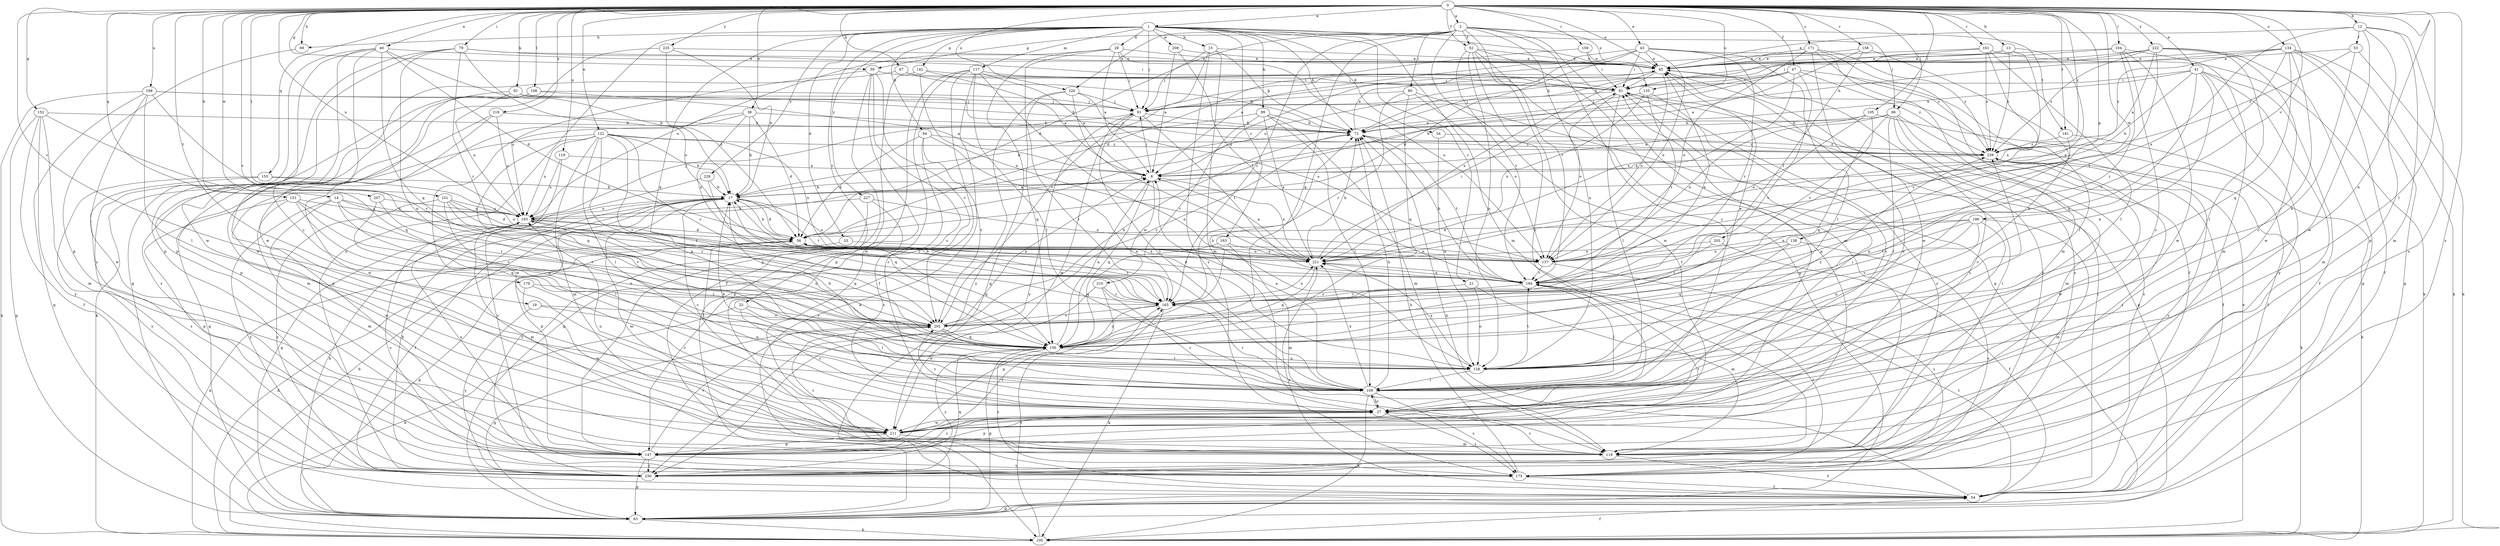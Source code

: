 strict digraph  {
0;
1;
3;
8;
12;
13;
14;
15;
17;
19;
21;
23;
27;
28;
33;
34;
36;
38;
40;
41;
43;
45;
47;
52;
53;
54;
59;
63;
67;
69;
72;
79;
80;
81;
86;
91;
92;
94;
99;
100;
101;
104;
105;
108;
109;
117;
118;
119;
122;
128;
134;
135;
137;
138;
142;
147;
151;
152;
155;
156;
158;
159;
161;
163;
165;
171;
175;
179;
181;
184;
188;
193;
196;
202;
203;
207;
208;
210;
211;
218;
220;
221;
222;
225;
227;
228;
230;
239;
0 -> 1  [label=a];
0 -> 3  [label=a];
0 -> 12  [label=b];
0 -> 13  [label=b];
0 -> 14  [label=b];
0 -> 19  [label=c];
0 -> 38  [label=e];
0 -> 40  [label=e];
0 -> 41  [label=e];
0 -> 43  [label=e];
0 -> 45  [label=e];
0 -> 47  [label=f];
0 -> 52  [label=f];
0 -> 59  [label=g];
0 -> 67  [label=h];
0 -> 69  [label=h];
0 -> 79  [label=i];
0 -> 86  [label=j];
0 -> 92  [label=k];
0 -> 101  [label=l];
0 -> 104  [label=l];
0 -> 105  [label=l];
0 -> 108  [label=l];
0 -> 109  [label=l];
0 -> 119  [label=n];
0 -> 122  [label=n];
0 -> 128  [label=n];
0 -> 134  [label=o];
0 -> 135  [label=o];
0 -> 138  [label=p];
0 -> 151  [label=q];
0 -> 152  [label=q];
0 -> 155  [label=q];
0 -> 158  [label=r];
0 -> 159  [label=r];
0 -> 161  [label=r];
0 -> 171  [label=s];
0 -> 175  [label=s];
0 -> 179  [label=t];
0 -> 181  [label=t];
0 -> 188  [label=u];
0 -> 193  [label=u];
0 -> 196  [label=v];
0 -> 202  [label=v];
0 -> 203  [label=w];
0 -> 207  [label=w];
0 -> 218  [label=x];
0 -> 220  [label=x];
0 -> 222  [label=y];
0 -> 225  [label=y];
0 -> 239  [label=z];
1 -> 15  [label=b];
1 -> 21  [label=c];
1 -> 23  [label=c];
1 -> 28  [label=d];
1 -> 33  [label=d];
1 -> 34  [label=d];
1 -> 69  [label=h];
1 -> 72  [label=h];
1 -> 86  [label=j];
1 -> 91  [label=j];
1 -> 94  [label=k];
1 -> 99  [label=k];
1 -> 117  [label=m];
1 -> 118  [label=m];
1 -> 135  [label=o];
1 -> 142  [label=p];
1 -> 156  [label=q];
1 -> 163  [label=r];
1 -> 208  [label=w];
1 -> 227  [label=y];
1 -> 228  [label=y];
1 -> 230  [label=y];
3 -> 27  [label=c];
3 -> 36  [label=d];
3 -> 45  [label=e];
3 -> 52  [label=f];
3 -> 59  [label=g];
3 -> 63  [label=g];
3 -> 80  [label=i];
3 -> 118  [label=m];
3 -> 128  [label=n];
3 -> 156  [label=q];
3 -> 165  [label=r];
3 -> 181  [label=t];
3 -> 184  [label=t];
3 -> 220  [label=x];
8 -> 17  [label=b];
8 -> 91  [label=j];
8 -> 156  [label=q];
8 -> 210  [label=w];
8 -> 221  [label=x];
12 -> 45  [label=e];
12 -> 53  [label=f];
12 -> 118  [label=m];
12 -> 147  [label=p];
12 -> 175  [label=s];
12 -> 211  [label=w];
12 -> 221  [label=x];
13 -> 45  [label=e];
13 -> 91  [label=j];
13 -> 137  [label=o];
13 -> 221  [label=x];
13 -> 239  [label=z];
14 -> 137  [label=o];
14 -> 156  [label=q];
14 -> 193  [label=u];
14 -> 202  [label=v];
14 -> 211  [label=w];
14 -> 230  [label=y];
15 -> 45  [label=e];
15 -> 72  [label=h];
15 -> 91  [label=j];
15 -> 118  [label=m];
15 -> 175  [label=s];
15 -> 202  [label=v];
17 -> 8  [label=a];
17 -> 27  [label=c];
17 -> 36  [label=d];
17 -> 54  [label=f];
17 -> 118  [label=m];
17 -> 137  [label=o];
17 -> 147  [label=p];
17 -> 165  [label=r];
17 -> 184  [label=t];
17 -> 193  [label=u];
19 -> 128  [label=n];
19 -> 202  [label=v];
19 -> 230  [label=y];
21 -> 118  [label=m];
21 -> 128  [label=n];
21 -> 165  [label=r];
23 -> 27  [label=c];
23 -> 100  [label=k];
23 -> 109  [label=l];
23 -> 202  [label=v];
27 -> 81  [label=i];
27 -> 109  [label=l];
27 -> 147  [label=p];
27 -> 175  [label=s];
27 -> 202  [label=v];
27 -> 211  [label=w];
28 -> 8  [label=a];
28 -> 45  [label=e];
28 -> 63  [label=g];
28 -> 91  [label=j];
28 -> 109  [label=l];
28 -> 137  [label=o];
28 -> 193  [label=u];
33 -> 63  [label=g];
33 -> 137  [label=o];
34 -> 128  [label=n];
34 -> 239  [label=z];
36 -> 17  [label=b];
36 -> 100  [label=k];
36 -> 109  [label=l];
36 -> 137  [label=o];
36 -> 156  [label=q];
36 -> 165  [label=r];
36 -> 221  [label=x];
38 -> 17  [label=b];
38 -> 36  [label=d];
38 -> 72  [label=h];
38 -> 147  [label=p];
38 -> 211  [label=w];
38 -> 221  [label=x];
40 -> 17  [label=b];
40 -> 27  [label=c];
40 -> 36  [label=d];
40 -> 45  [label=e];
40 -> 147  [label=p];
40 -> 156  [label=q];
40 -> 211  [label=w];
40 -> 230  [label=y];
41 -> 17  [label=b];
41 -> 54  [label=f];
41 -> 72  [label=h];
41 -> 81  [label=i];
41 -> 118  [label=m];
41 -> 128  [label=n];
41 -> 156  [label=q];
41 -> 230  [label=y];
43 -> 8  [label=a];
43 -> 36  [label=d];
43 -> 45  [label=e];
43 -> 81  [label=i];
43 -> 109  [label=l];
43 -> 137  [label=o];
43 -> 165  [label=r];
43 -> 193  [label=u];
43 -> 239  [label=z];
45 -> 81  [label=i];
45 -> 91  [label=j];
45 -> 137  [label=o];
45 -> 175  [label=s];
45 -> 221  [label=x];
45 -> 230  [label=y];
47 -> 8  [label=a];
47 -> 17  [label=b];
47 -> 81  [label=i];
47 -> 109  [label=l];
47 -> 202  [label=v];
47 -> 221  [label=x];
47 -> 239  [label=z];
52 -> 27  [label=c];
52 -> 45  [label=e];
52 -> 63  [label=g];
52 -> 128  [label=n];
52 -> 147  [label=p];
52 -> 184  [label=t];
52 -> 211  [label=w];
53 -> 45  [label=e];
53 -> 100  [label=k];
53 -> 128  [label=n];
53 -> 239  [label=z];
54 -> 63  [label=g];
54 -> 72  [label=h];
54 -> 81  [label=i];
54 -> 184  [label=t];
54 -> 221  [label=x];
59 -> 27  [label=c];
59 -> 81  [label=i];
59 -> 147  [label=p];
59 -> 193  [label=u];
59 -> 202  [label=v];
59 -> 211  [label=w];
63 -> 17  [label=b];
63 -> 100  [label=k];
67 -> 72  [label=h];
67 -> 81  [label=i];
67 -> 211  [label=w];
69 -> 147  [label=p];
72 -> 45  [label=e];
72 -> 184  [label=t];
72 -> 202  [label=v];
72 -> 239  [label=z];
79 -> 45  [label=e];
79 -> 63  [label=g];
79 -> 81  [label=i];
79 -> 128  [label=n];
79 -> 137  [label=o];
79 -> 147  [label=p];
79 -> 165  [label=r];
80 -> 63  [label=g];
80 -> 91  [label=j];
80 -> 137  [label=o];
80 -> 156  [label=q];
80 -> 165  [label=r];
81 -> 91  [label=j];
81 -> 109  [label=l];
81 -> 137  [label=o];
81 -> 230  [label=y];
86 -> 27  [label=c];
86 -> 54  [label=f];
86 -> 72  [label=h];
86 -> 109  [label=l];
86 -> 118  [label=m];
86 -> 137  [label=o];
86 -> 156  [label=q];
86 -> 175  [label=s];
91 -> 72  [label=h];
91 -> 109  [label=l];
91 -> 184  [label=t];
91 -> 211  [label=w];
91 -> 230  [label=y];
92 -> 91  [label=j];
92 -> 175  [label=s];
92 -> 193  [label=u];
92 -> 239  [label=z];
94 -> 36  [label=d];
94 -> 63  [label=g];
94 -> 128  [label=n];
94 -> 202  [label=v];
94 -> 239  [label=z];
99 -> 17  [label=b];
99 -> 72  [label=h];
99 -> 109  [label=l];
99 -> 118  [label=m];
99 -> 165  [label=r];
99 -> 221  [label=x];
100 -> 17  [label=b];
100 -> 36  [label=d];
100 -> 45  [label=e];
100 -> 54  [label=f];
100 -> 165  [label=r];
101 -> 36  [label=d];
101 -> 128  [label=n];
101 -> 165  [label=r];
101 -> 184  [label=t];
101 -> 193  [label=u];
101 -> 230  [label=y];
104 -> 27  [label=c];
104 -> 45  [label=e];
104 -> 72  [label=h];
104 -> 118  [label=m];
104 -> 165  [label=r];
104 -> 211  [label=w];
105 -> 8  [label=a];
105 -> 54  [label=f];
105 -> 72  [label=h];
105 -> 137  [label=o];
105 -> 184  [label=t];
108 -> 8  [label=a];
108 -> 91  [label=j];
108 -> 100  [label=k];
108 -> 147  [label=p];
109 -> 8  [label=a];
109 -> 17  [label=b];
109 -> 27  [label=c];
109 -> 72  [label=h];
109 -> 100  [label=k];
109 -> 165  [label=r];
109 -> 175  [label=s];
109 -> 221  [label=x];
109 -> 239  [label=z];
117 -> 8  [label=a];
117 -> 54  [label=f];
117 -> 63  [label=g];
117 -> 81  [label=i];
117 -> 100  [label=k];
117 -> 109  [label=l];
117 -> 128  [label=n];
117 -> 147  [label=p];
118 -> 27  [label=c];
118 -> 54  [label=f];
118 -> 202  [label=v];
118 -> 239  [label=z];
119 -> 8  [label=a];
119 -> 175  [label=s];
119 -> 193  [label=u];
122 -> 17  [label=b];
122 -> 63  [label=g];
122 -> 109  [label=l];
122 -> 118  [label=m];
122 -> 128  [label=n];
122 -> 156  [label=q];
122 -> 165  [label=r];
122 -> 193  [label=u];
122 -> 202  [label=v];
122 -> 221  [label=x];
122 -> 239  [label=z];
128 -> 17  [label=b];
128 -> 109  [label=l];
128 -> 184  [label=t];
128 -> 221  [label=x];
128 -> 239  [label=z];
134 -> 27  [label=c];
134 -> 45  [label=e];
134 -> 54  [label=f];
134 -> 63  [label=g];
134 -> 72  [label=h];
134 -> 100  [label=k];
134 -> 156  [label=q];
134 -> 202  [label=v];
134 -> 239  [label=z];
135 -> 27  [label=c];
135 -> 91  [label=j];
135 -> 184  [label=t];
135 -> 221  [label=x];
137 -> 175  [label=s];
137 -> 184  [label=t];
138 -> 137  [label=o];
138 -> 156  [label=q];
138 -> 165  [label=r];
138 -> 175  [label=s];
142 -> 8  [label=a];
142 -> 54  [label=f];
142 -> 81  [label=i];
142 -> 221  [label=x];
147 -> 27  [label=c];
147 -> 63  [label=g];
147 -> 165  [label=r];
147 -> 175  [label=s];
147 -> 184  [label=t];
147 -> 193  [label=u];
147 -> 202  [label=v];
147 -> 230  [label=y];
151 -> 118  [label=m];
151 -> 147  [label=p];
151 -> 156  [label=q];
151 -> 165  [label=r];
151 -> 193  [label=u];
151 -> 202  [label=v];
152 -> 54  [label=f];
152 -> 63  [label=g];
152 -> 72  [label=h];
152 -> 118  [label=m];
152 -> 156  [label=q];
152 -> 230  [label=y];
155 -> 17  [label=b];
155 -> 137  [label=o];
155 -> 175  [label=s];
155 -> 230  [label=y];
156 -> 8  [label=a];
156 -> 45  [label=e];
156 -> 63  [label=g];
156 -> 72  [label=h];
156 -> 128  [label=n];
156 -> 175  [label=s];
156 -> 193  [label=u];
156 -> 230  [label=y];
158 -> 8  [label=a];
158 -> 45  [label=e];
158 -> 128  [label=n];
158 -> 184  [label=t];
159 -> 36  [label=d];
159 -> 45  [label=e];
159 -> 81  [label=i];
161 -> 45  [label=e];
161 -> 81  [label=i];
161 -> 100  [label=k];
161 -> 109  [label=l];
161 -> 202  [label=v];
161 -> 239  [label=z];
163 -> 118  [label=m];
163 -> 156  [label=q];
163 -> 221  [label=x];
165 -> 17  [label=b];
165 -> 45  [label=e];
165 -> 100  [label=k];
165 -> 156  [label=q];
165 -> 202  [label=v];
165 -> 221  [label=x];
171 -> 36  [label=d];
171 -> 45  [label=e];
171 -> 54  [label=f];
171 -> 118  [label=m];
171 -> 137  [label=o];
171 -> 211  [label=w];
171 -> 239  [label=z];
175 -> 54  [label=f];
175 -> 72  [label=h];
175 -> 184  [label=t];
179 -> 27  [label=c];
179 -> 165  [label=r];
179 -> 211  [label=w];
181 -> 100  [label=k];
181 -> 128  [label=n];
181 -> 239  [label=z];
184 -> 36  [label=d];
184 -> 72  [label=h];
184 -> 109  [label=l];
184 -> 165  [label=r];
184 -> 221  [label=x];
188 -> 63  [label=g];
188 -> 72  [label=h];
188 -> 91  [label=j];
188 -> 100  [label=k];
188 -> 109  [label=l];
188 -> 202  [label=v];
188 -> 211  [label=w];
193 -> 36  [label=d];
193 -> 91  [label=j];
193 -> 118  [label=m];
193 -> 156  [label=q];
193 -> 165  [label=r];
193 -> 175  [label=s];
196 -> 27  [label=c];
196 -> 36  [label=d];
196 -> 118  [label=m];
196 -> 128  [label=n];
196 -> 137  [label=o];
196 -> 184  [label=t];
196 -> 202  [label=v];
202 -> 8  [label=a];
202 -> 63  [label=g];
202 -> 72  [label=h];
202 -> 109  [label=l];
202 -> 156  [label=q];
203 -> 54  [label=f];
203 -> 184  [label=t];
203 -> 221  [label=x];
207 -> 109  [label=l];
207 -> 193  [label=u];
207 -> 202  [label=v];
208 -> 8  [label=a];
208 -> 45  [label=e];
208 -> 184  [label=t];
210 -> 27  [label=c];
210 -> 147  [label=p];
210 -> 165  [label=r];
210 -> 211  [label=w];
211 -> 45  [label=e];
211 -> 81  [label=i];
211 -> 118  [label=m];
211 -> 147  [label=p];
211 -> 193  [label=u];
218 -> 72  [label=h];
218 -> 118  [label=m];
218 -> 193  [label=u];
218 -> 211  [label=w];
220 -> 91  [label=j];
220 -> 137  [label=o];
220 -> 156  [label=q];
220 -> 221  [label=x];
220 -> 230  [label=y];
221 -> 8  [label=a];
221 -> 72  [label=h];
221 -> 81  [label=i];
221 -> 156  [label=q];
221 -> 184  [label=t];
222 -> 8  [label=a];
222 -> 45  [label=e];
222 -> 63  [label=g];
222 -> 72  [label=h];
222 -> 109  [label=l];
222 -> 184  [label=t];
222 -> 211  [label=w];
222 -> 239  [label=z];
225 -> 17  [label=b];
225 -> 36  [label=d];
225 -> 45  [label=e];
225 -> 211  [label=w];
227 -> 27  [label=c];
227 -> 137  [label=o];
227 -> 193  [label=u];
227 -> 230  [label=y];
228 -> 17  [label=b];
228 -> 63  [label=g];
228 -> 156  [label=q];
230 -> 17  [label=b];
230 -> 81  [label=i];
230 -> 156  [label=q];
239 -> 8  [label=a];
239 -> 100  [label=k];
239 -> 211  [label=w];
239 -> 230  [label=y];
}
